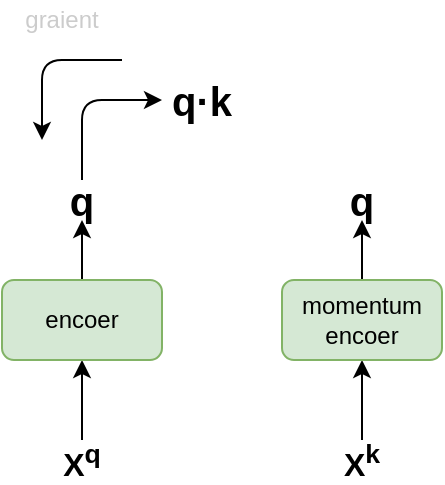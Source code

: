 <mxfile version="14.6.9" type="github">
  <diagram id="KqNUpz4bSsDNq1EWpwz9" name="第 1 页">
    <mxGraphModel dx="782" dy="551" grid="1" gridSize="10" guides="1" tooltips="1" connect="1" arrows="1" fold="1" page="1" pageScale="1" pageWidth="827" pageHeight="1169" math="0" shadow="0">
      <root>
        <mxCell id="0" />
        <mxCell id="1" parent="0" />
        <mxCell id="UDNK97W12JHsdHOpvgaN-3" value="" style="edgeStyle=orthogonalEdgeStyle;rounded=0;orthogonalLoop=1;jettySize=auto;html=1;" edge="1" parent="1" source="UDNK97W12JHsdHOpvgaN-1" target="UDNK97W12JHsdHOpvgaN-2">
          <mxGeometry relative="1" as="geometry" />
        </mxCell>
        <mxCell id="UDNK97W12JHsdHOpvgaN-1" value="&lt;font style=&quot;font-size: 16px&quot;&gt;&lt;b&gt;X&lt;sup&gt;q&lt;/sup&gt;&lt;/b&gt;&lt;/font&gt;" style="text;html=1;strokeColor=none;fillColor=none;align=center;verticalAlign=middle;whiteSpace=wrap;rounded=0;" vertex="1" parent="1">
          <mxGeometry x="320" y="290" width="40" height="20" as="geometry" />
        </mxCell>
        <mxCell id="UDNK97W12JHsdHOpvgaN-18" value="" style="edgeStyle=orthogonalEdgeStyle;rounded=0;orthogonalLoop=1;jettySize=auto;html=1;" edge="1" parent="1" source="UDNK97W12JHsdHOpvgaN-2" target="UDNK97W12JHsdHOpvgaN-4">
          <mxGeometry relative="1" as="geometry" />
        </mxCell>
        <mxCell id="UDNK97W12JHsdHOpvgaN-2" value="encoer" style="rounded=1;whiteSpace=wrap;html=1;fillColor=#d5e8d4;strokeColor=#82b366;" vertex="1" parent="1">
          <mxGeometry x="300" y="210" width="80" height="40" as="geometry" />
        </mxCell>
        <mxCell id="UDNK97W12JHsdHOpvgaN-4" value="&lt;font style=&quot;font-size: 20px&quot;&gt;&lt;b&gt;q&lt;/b&gt;&lt;/font&gt;" style="text;html=1;strokeColor=none;fillColor=none;align=center;verticalAlign=middle;whiteSpace=wrap;rounded=0;" vertex="1" parent="1">
          <mxGeometry x="320" y="160" width="40" height="20" as="geometry" />
        </mxCell>
        <mxCell id="UDNK97W12JHsdHOpvgaN-8" value="&lt;font style=&quot;font-size: 20px&quot;&gt;&lt;b&gt;q·k&lt;br&gt;&lt;/b&gt;&lt;/font&gt;" style="text;html=1;strokeColor=none;fillColor=none;align=center;verticalAlign=middle;whiteSpace=wrap;rounded=0;" vertex="1" parent="1">
          <mxGeometry x="380" y="110" width="40" height="20" as="geometry" />
        </mxCell>
        <mxCell id="UDNK97W12JHsdHOpvgaN-15" value="" style="edgeStyle=segmentEdgeStyle;endArrow=classic;html=1;" edge="1" parent="1">
          <mxGeometry width="50" height="50" relative="1" as="geometry">
            <mxPoint x="360" y="100" as="sourcePoint" />
            <mxPoint x="320" y="140" as="targetPoint" />
            <Array as="points">
              <mxPoint x="320" y="100" />
            </Array>
          </mxGeometry>
        </mxCell>
        <mxCell id="UDNK97W12JHsdHOpvgaN-16" value="" style="edgeStyle=segmentEdgeStyle;endArrow=classic;html=1;" edge="1" parent="1">
          <mxGeometry width="50" height="50" relative="1" as="geometry">
            <mxPoint x="340" y="160" as="sourcePoint" />
            <mxPoint x="380" y="120" as="targetPoint" />
            <Array as="points">
              <mxPoint x="340" y="120" />
            </Array>
          </mxGeometry>
        </mxCell>
        <mxCell id="UDNK97W12JHsdHOpvgaN-17" value="&lt;font color=&quot;#CCCCCC&quot;&gt;graient&lt;/font&gt;" style="text;html=1;strokeColor=none;fillColor=none;align=center;verticalAlign=middle;whiteSpace=wrap;rounded=0;" vertex="1" parent="1">
          <mxGeometry x="310" y="70" width="40" height="20" as="geometry" />
        </mxCell>
        <mxCell id="UDNK97W12JHsdHOpvgaN-19" value="" style="edgeStyle=orthogonalEdgeStyle;rounded=0;orthogonalLoop=1;jettySize=auto;html=1;" edge="1" source="UDNK97W12JHsdHOpvgaN-20" target="UDNK97W12JHsdHOpvgaN-22" parent="1">
          <mxGeometry relative="1" as="geometry" />
        </mxCell>
        <mxCell id="UDNK97W12JHsdHOpvgaN-20" value="&lt;font style=&quot;font-size: 16px&quot;&gt;&lt;b&gt;X&lt;sup&gt;k&lt;/sup&gt;&lt;/b&gt;&lt;/font&gt;" style="text;html=1;strokeColor=none;fillColor=none;align=center;verticalAlign=middle;whiteSpace=wrap;rounded=0;" vertex="1" parent="1">
          <mxGeometry x="460" y="290" width="40" height="20" as="geometry" />
        </mxCell>
        <mxCell id="UDNK97W12JHsdHOpvgaN-21" value="" style="edgeStyle=orthogonalEdgeStyle;rounded=0;orthogonalLoop=1;jettySize=auto;html=1;" edge="1" source="UDNK97W12JHsdHOpvgaN-22" target="UDNK97W12JHsdHOpvgaN-23" parent="1">
          <mxGeometry relative="1" as="geometry" />
        </mxCell>
        <mxCell id="UDNK97W12JHsdHOpvgaN-22" value="&lt;div&gt;momentum&lt;/div&gt;&lt;div&gt;encoer&lt;br&gt;&lt;/div&gt;" style="rounded=1;whiteSpace=wrap;html=1;fillColor=#d5e8d4;strokeColor=#82b366;" vertex="1" parent="1">
          <mxGeometry x="440" y="210" width="80" height="40" as="geometry" />
        </mxCell>
        <mxCell id="UDNK97W12JHsdHOpvgaN-23" value="&lt;font style=&quot;font-size: 20px&quot;&gt;&lt;b&gt;q&lt;/b&gt;&lt;/font&gt;" style="text;html=1;strokeColor=none;fillColor=none;align=center;verticalAlign=middle;whiteSpace=wrap;rounded=0;" vertex="1" parent="1">
          <mxGeometry x="460" y="160" width="40" height="20" as="geometry" />
        </mxCell>
      </root>
    </mxGraphModel>
  </diagram>
</mxfile>
